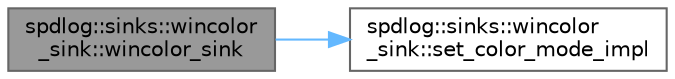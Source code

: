 digraph "spdlog::sinks::wincolor_sink::wincolor_sink"
{
 // LATEX_PDF_SIZE
  bgcolor="transparent";
  edge [fontname=Helvetica,fontsize=10,labelfontname=Helvetica,labelfontsize=10];
  node [fontname=Helvetica,fontsize=10,shape=box,height=0.2,width=0.4];
  rankdir="LR";
  Node1 [id="Node000001",label="spdlog::sinks::wincolor\l_sink::wincolor_sink",height=0.2,width=0.4,color="gray40", fillcolor="grey60", style="filled", fontcolor="black",tooltip=" "];
  Node1 -> Node2 [id="edge2_Node000001_Node000002",color="steelblue1",style="solid",tooltip=" "];
  Node2 [id="Node000002",label="spdlog::sinks::wincolor\l_sink::set_color_mode_impl",height=0.2,width=0.4,color="grey40", fillcolor="white", style="filled",URL="$classspdlog_1_1sinks_1_1wincolor__sink.html#a677567a40e732b832cfbe123df0cf560",tooltip=" "];
}
